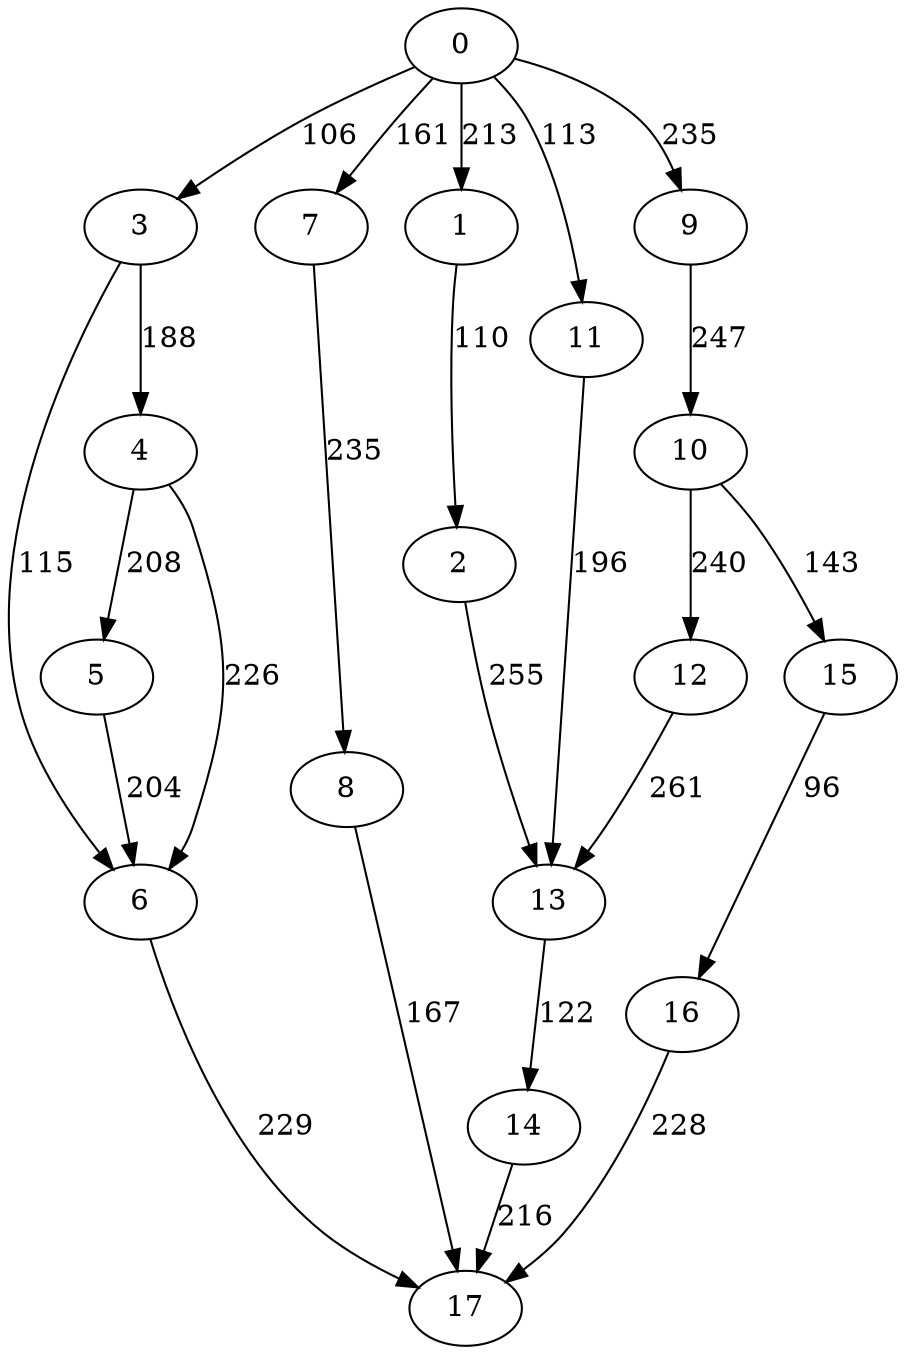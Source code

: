digraph t20p6r7_6 {
0 -> 1 [ label = 213 ];
0 -> 3 [ label = 106 ];
0 -> 7 [ label = 161 ];
0 -> 9 [ label = 235 ];
0 -> 11 [ label = 113 ];
1 -> 2 [ label = 110 ];
2 -> 13 [ label = 255 ];
3 -> 4 [ label = 188 ];
3 -> 6 [ label = 115 ];
4 -> 5 [ label = 208 ];
4 -> 6 [ label = 226 ];
5 -> 6 [ label = 204 ];
6 -> 17 [ label = 229 ];
7 -> 8 [ label = 235 ];
8 -> 17 [ label = 167 ];
9 -> 10 [ label = 247 ];
10 -> 12 [ label = 240 ];
10 -> 15 [ label = 143 ];
11 -> 13 [ label = 196 ];
12 -> 13 [ label = 261 ];
13 -> 14 [ label = 122 ];
14 -> 17 [ label = 216 ];
15 -> 16 [ label = 96 ];
16 -> 17 [ label = 228 ];
 }

